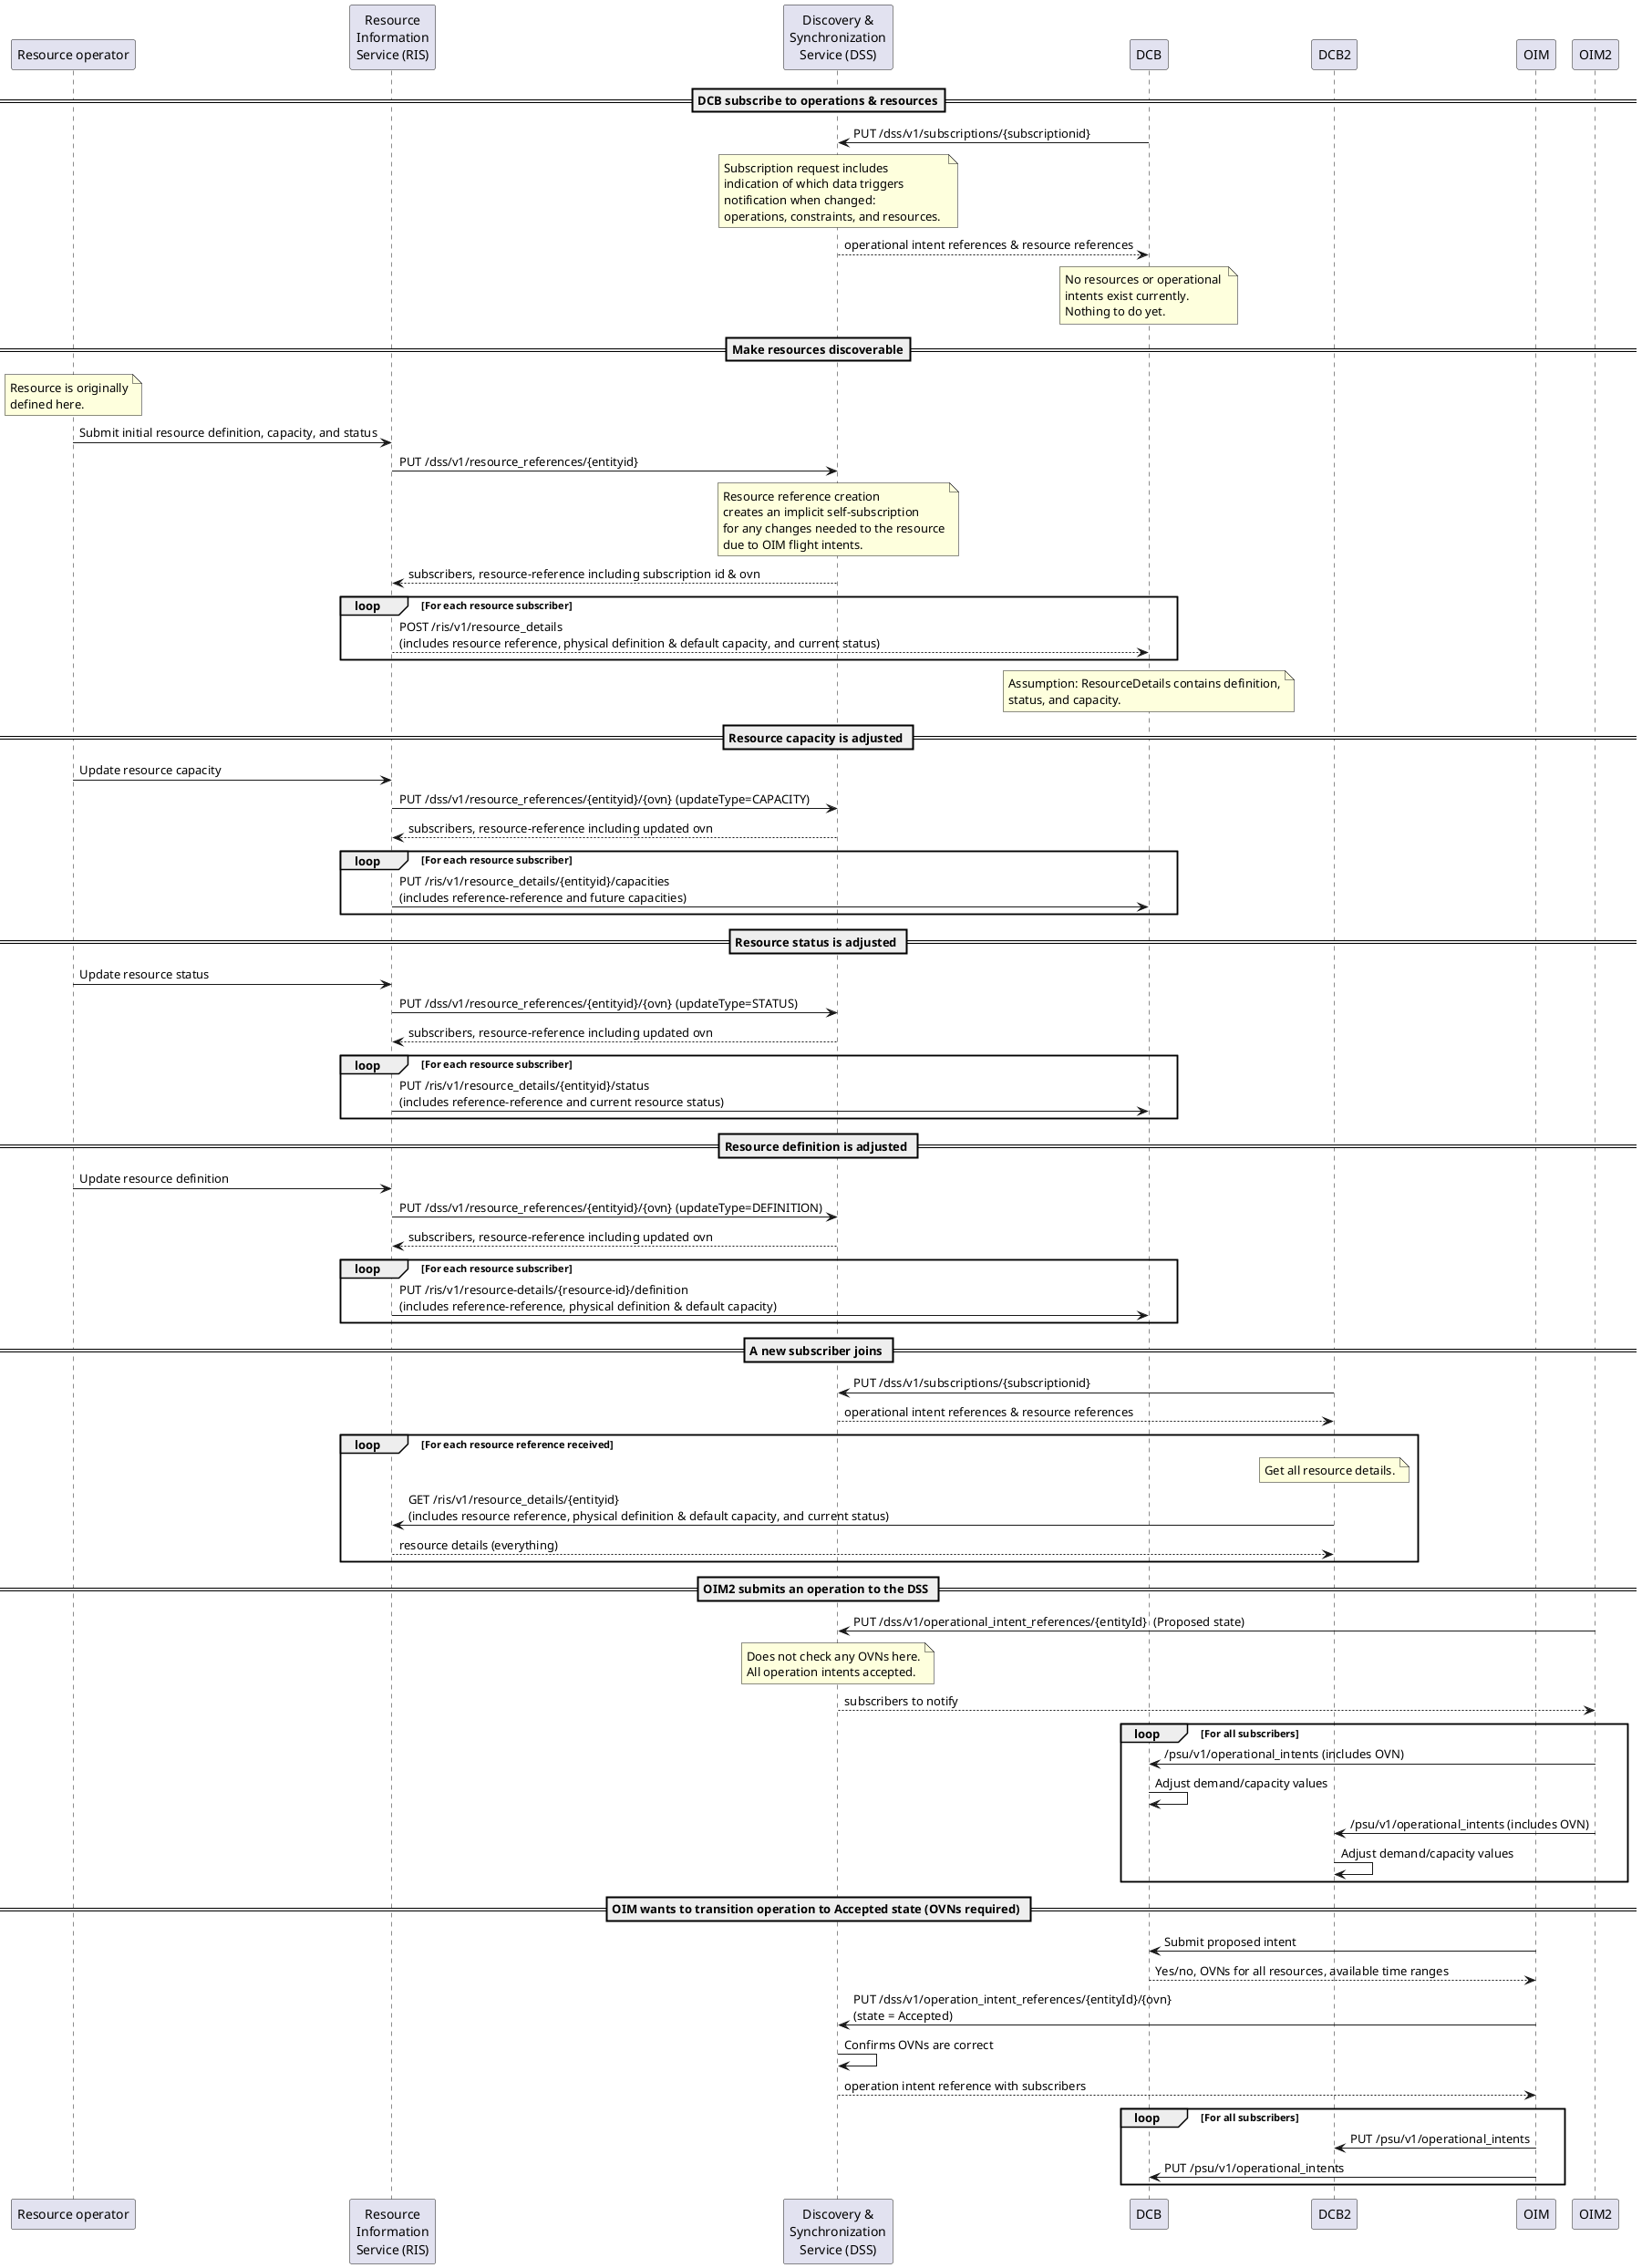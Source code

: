 @startuml
participant "Resource operator" as RO
participant "Resource\nInformation\nService (RIS)" as RIS
participant "Discovery &\nSynchronization\nService (DSS)" as DSS
participant "DCB" as DCB
participant "DCB2" as DCB2
participant "OIM" as OIM
participant "OIM2" as OIM2


==DCB subscribe to operations & resources==
DCB -> DSS: PUT /dss/v1/subscriptions/{subscriptionid}
note over DSS
    Subscription request includes
    indication of which data triggers
    notification when changed: 
    operations, constraints, and resources. 
end note
DCB <-- DSS: operational intent references & resource references

note over DCB
No resources or operational 
intents exist currently. 
Nothing to do yet. 
end note

==Make resources discoverable==
note over RO
Resource is originally
defined here.
end note 
RO -> RIS: Submit initial resource definition, capacity, and status
RIS -> DSS: PUT /dss/v1/resource_references/{entityid}
note over DSS
Resource reference creation
creates an implicit self-subscription
for any changes needed to the resource
due to OIM flight intents.
end note
DSS --> RIS: subscribers, resource-reference including subscription id & ovn
loop For each resource subscriber
    DCB <-- RIS: POST /ris/v1/resource_details\n(includes resource reference, physical definition & default capacity, and current status)
end
note over DCB
Assumption: ResourceDetails contains definition,
status, and capacity. 
end note

== Resource capacity is adjusted ==
RO -> RIS: Update resource capacity
RIS -> DSS: PUT /dss/v1/resource_references/{entityid}/{ovn} (updateType=CAPACITY)
RIS <-- DSS: subscribers, resource-reference including updated ovn
loop For each resource subscriber
    RIS -> DCB: PUT /ris/v1/resource_details/{entityid}/capacities\n(includes reference-reference and future capacities)
end

== Resource status is adjusted ==
RO -> RIS: Update resource status
RIS -> DSS: PUT /dss/v1/resource_references/{entityid}/{ovn} (updateType=STATUS)
RIS <-- DSS: subscribers, resource-reference including updated ovn
loop For each resource subscriber
    RIS -> DCB: PUT /ris/v1/resource_details/{entityid}/status\n(includes reference-reference and current resource status)
end

== Resource definition is adjusted ==
RO -> RIS: Update resource definition
RIS -> DSS: PUT /dss/v1/resource_references/{entityid}/{ovn} (updateType=DEFINITION)
RIS <-- DSS: subscribers, resource-reference including updated ovn
loop For each resource subscriber
    RIS -> DCB: PUT /ris/v1/resource-details/{resource-id}/definition\n(includes reference-reference, physical definition & default capacity)
end

== A new subscriber joins == 
DCB2 -> DSS: PUT /dss/v1/subscriptions/{subscriptionid}
DCB2 <-- DSS: operational intent references & resource references

loop For each resource reference received
    note over DCB2
    Get all resource details.
    end note
    DCB2 -> RIS: GET /ris/v1/resource_details/{entityid}\n(includes resource reference, physical definition & default capacity, and current status)
    DCB2 <-- RIS: resource details (everything)
end


== OIM2 submits an operation to the DSS == 
OIM2 -> DSS: PUT /dss/v1/operational_intent_references/{entityId}  (Proposed state)
note over DSS
Does not check any OVNs here.
All operation intents accepted.
end note
OIM2 <-- DSS: subscribers to notify
loop For all subscribers
    ' OIM2 -> RIS: /psu/v1/operational_intents (includes OVN)
    OIM2 -> DCB: /psu/v1/operational_intents (includes OVN)
    DCB -> DCB: Adjust demand/capacity values
    OIM2 -> DCB2:  /psu/v1/operational_intents (includes OVN)
    DCB2 -> DCB2: Adjust demand/capacity values
end

== OIM wants to transition operation to Accepted state (OVNs required) ==
' OIM -> DCB: Get available resources
' OIM <-- DCB: Return all resources, OVNs, avaialble time ranges


OIM -> DCB: Submit proposed intent
OIM <-- DCB: Yes/no, OVNs for all resources, available time ranges

OIM -> DSS: PUT /dss/v1/operation_intent_references/{entityId}/{ovn}\n(state = Accepted)
DSS -> DSS: Confirms OVNs are correct
OIM <-- DSS: operation intent reference with subscribers
loop For all subscribers
    OIM -> DCB2: PUT /psu/v1/operational_intents
    OIM -> DCB: PUT /psu/v1/operational_intents
end


@enduml
